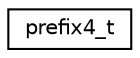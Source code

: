 digraph "Graphical Class Hierarchy"
{
 // LATEX_PDF_SIZE
  edge [fontname="Helvetica",fontsize="10",labelfontname="Helvetica",labelfontsize="10"];
  node [fontname="Helvetica",fontsize="10",shape=record];
  rankdir="LR";
  Node0 [label="prefix4_t",height=0.2,width=0.4,color="black", fillcolor="white", style="filled",URL="$d2/d85/patricia_8h.html#d3/d0e/structprefix4__t",tooltip=" "];
}
